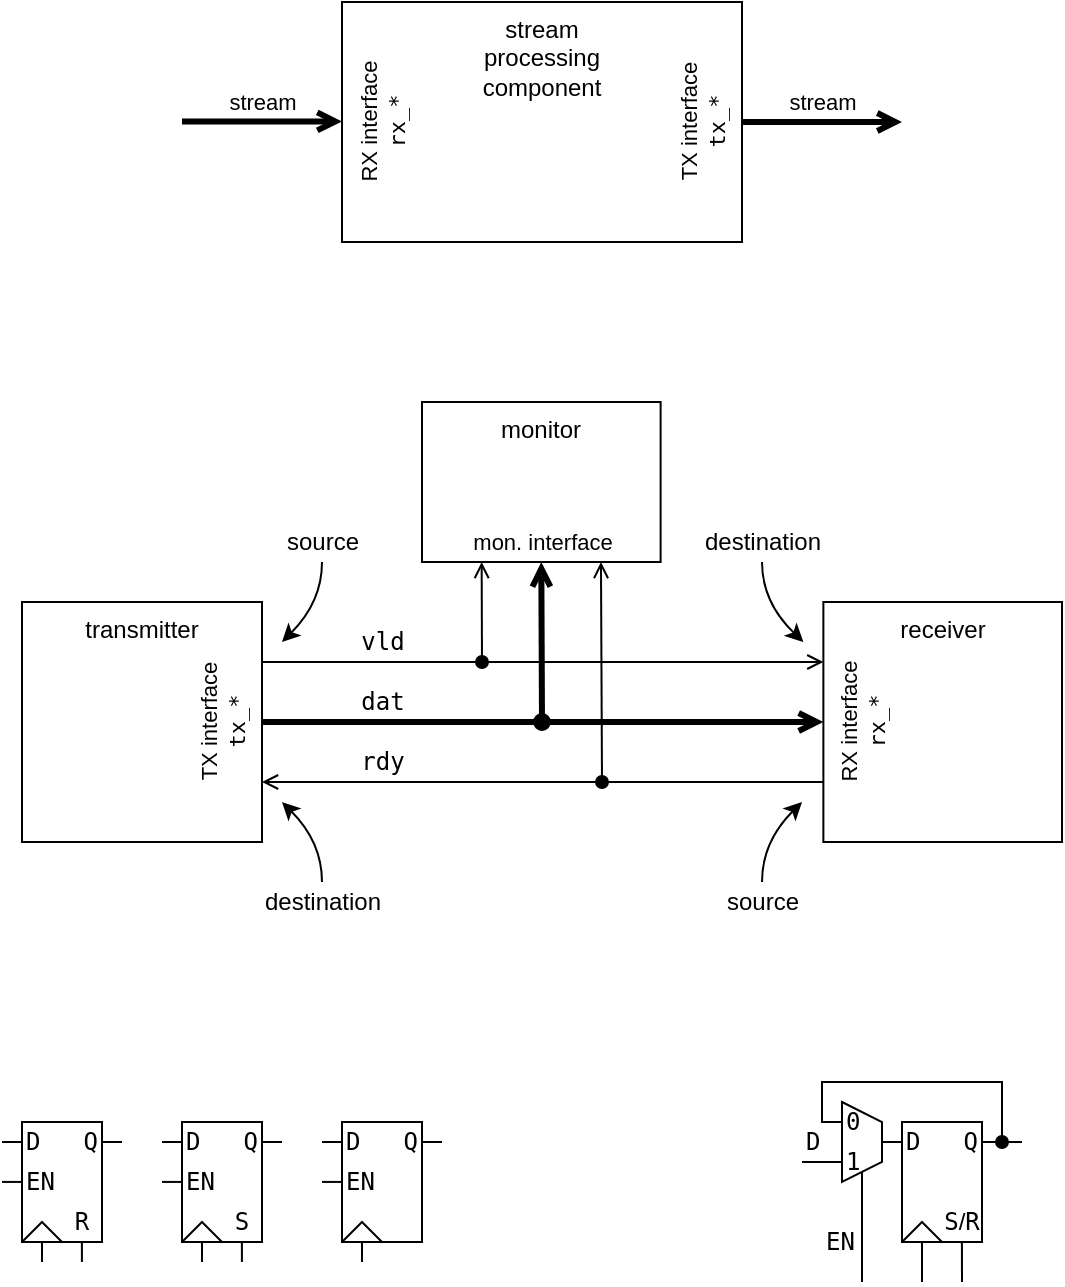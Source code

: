 <mxfile version="26.0.4">
  <diagram name="Page-1" id="7XRxN9fcsI279J7zXUyY">
    <mxGraphModel dx="1226" dy="874" grid="1" gridSize="10" guides="1" tooltips="1" connect="1" arrows="1" fold="1" page="1" pageScale="1" pageWidth="850" pageHeight="1100" math="0" shadow="0">
      <root>
        <mxCell id="0" />
        <mxCell id="1" parent="0" />
        <mxCell id="r_eN24S2WwtYWTovbWh4-20" style="edgeStyle=orthogonalEdgeStyle;rounded=0;orthogonalLoop=1;jettySize=auto;html=1;endArrow=none;endFill=0;fontFamily=monospace;entryX=0.5;entryY=0.5;entryDx=0;entryDy=0;entryPerimeter=0;" parent="1" target="r_eN24S2WwtYWTovbWh4-18" edge="1">
          <mxGeometry relative="1" as="geometry">
            <mxPoint x="580" y="720" as="sourcePoint" />
            <mxPoint x="580" y="670" as="targetPoint" />
            <Array as="points">
              <mxPoint x="580" y="700" />
              <mxPoint x="580" y="700" />
            </Array>
          </mxGeometry>
        </mxCell>
        <mxCell id="zcpJajU4cuTAlBlpCWxD-3" value="stream&lt;br&gt;processing&lt;br&gt;component" style="rounded=0;whiteSpace=wrap;html=1;verticalAlign=top;" parent="1" vertex="1">
          <mxGeometry x="320" y="80" width="200" height="120" as="geometry" />
        </mxCell>
        <mxCell id="jEo-Pihkz2to_GVsBBrH-1" value="receiver" style="rounded=0;whiteSpace=wrap;html=1;align=center;verticalAlign=top;" parent="1" vertex="1">
          <mxGeometry x="560.69" y="380" width="119.31" height="120" as="geometry" />
        </mxCell>
        <mxCell id="jEo-Pihkz2to_GVsBBrH-3" value="transmitter" style="rounded=0;whiteSpace=wrap;html=1;align=center;verticalAlign=top;" parent="1" vertex="1">
          <mxGeometry x="160" y="380" width="120" height="120" as="geometry" />
        </mxCell>
        <mxCell id="jEo-Pihkz2to_GVsBBrH-12" value="TX interface&lt;div&gt;&lt;font face=&quot;monospace&quot;&gt;tx_*&lt;/font&gt;&lt;/div&gt;" style="edgeLabel;html=1;align=center;verticalAlign=middle;resizable=0;points=[];rotation=-90;" parent="1" vertex="1" connectable="0">
          <mxGeometry x="260.0" y="440.001" as="geometry" />
        </mxCell>
        <mxCell id="jEo-Pihkz2to_GVsBBrH-14" style="edgeStyle=orthogonalEdgeStyle;rounded=0;orthogonalLoop=1;jettySize=auto;html=1;entryX=0;entryY=0.25;entryDx=0;entryDy=0;exitX=1;exitY=0.25;exitDx=0;exitDy=0;endArrow=open;endFill=0;" parent="1" source="jEo-Pihkz2to_GVsBBrH-3" target="jEo-Pihkz2to_GVsBBrH-1" edge="1">
          <mxGeometry relative="1" as="geometry">
            <mxPoint x="330" y="400" as="sourcePoint" />
            <mxPoint x="430" y="400" as="targetPoint" />
          </mxGeometry>
        </mxCell>
        <mxCell id="_0EkkDKkcunaPASPQv3O-3" value="vld" style="edgeLabel;html=1;align=center;verticalAlign=middle;resizable=0;points=[];fontSize=12;fontFamily=monospace;" parent="jEo-Pihkz2to_GVsBBrH-14" vertex="1" connectable="0">
          <mxGeometry x="0.665" relative="1" as="geometry">
            <mxPoint x="-174" y="-10" as="offset" />
          </mxGeometry>
        </mxCell>
        <mxCell id="jEo-Pihkz2to_GVsBBrH-18" style="edgeStyle=orthogonalEdgeStyle;rounded=0;orthogonalLoop=1;jettySize=auto;html=1;entryX=0;entryY=0.5;entryDx=0;entryDy=0;exitX=1;exitY=0.5;exitDx=0;exitDy=0;strokeWidth=3;fontSize=12;endArrow=open;endFill=0;" parent="1" source="jEo-Pihkz2to_GVsBBrH-3" target="jEo-Pihkz2to_GVsBBrH-1" edge="1">
          <mxGeometry relative="1" as="geometry">
            <mxPoint x="320" y="410" as="sourcePoint" />
            <mxPoint x="440" y="410" as="targetPoint" />
          </mxGeometry>
        </mxCell>
        <mxCell id="_0EkkDKkcunaPASPQv3O-4" value="dat" style="edgeLabel;html=1;align=center;verticalAlign=middle;resizable=0;points=[];fontSize=12;fontFamily=monospace;" parent="jEo-Pihkz2to_GVsBBrH-18" vertex="1" connectable="0">
          <mxGeometry x="0.465" y="-1" relative="1" as="geometry">
            <mxPoint x="-146" y="-11" as="offset" />
          </mxGeometry>
        </mxCell>
        <mxCell id="jEo-Pihkz2to_GVsBBrH-20" style="edgeStyle=orthogonalEdgeStyle;rounded=0;orthogonalLoop=1;jettySize=auto;html=1;entryX=1;entryY=0.75;entryDx=0;entryDy=0;exitX=0;exitY=0.75;exitDx=0;exitDy=0;fontSize=12;endArrow=open;endFill=0;" parent="1" source="jEo-Pihkz2to_GVsBBrH-1" target="jEo-Pihkz2to_GVsBBrH-3" edge="1">
          <mxGeometry relative="1" as="geometry">
            <mxPoint x="420" y="450" as="sourcePoint" />
            <mxPoint x="330" y="440" as="targetPoint" />
          </mxGeometry>
        </mxCell>
        <mxCell id="_0EkkDKkcunaPASPQv3O-6" value="rdy" style="edgeLabel;html=1;align=center;verticalAlign=middle;resizable=0;points=[];fontSize=12;fontFamily=monospace;" parent="jEo-Pihkz2to_GVsBBrH-20" vertex="1" connectable="0">
          <mxGeometry x="-0.495" relative="1" as="geometry">
            <mxPoint x="-150" y="-10" as="offset" />
          </mxGeometry>
        </mxCell>
        <mxCell id="jEo-Pihkz2to_GVsBBrH-25" value="" style="curved=1;endArrow=classic;html=1;rounded=0;" parent="1" edge="1">
          <mxGeometry width="50" height="50" relative="1" as="geometry">
            <mxPoint x="310" y="360" as="sourcePoint" />
            <mxPoint x="290" y="400" as="targetPoint" />
            <Array as="points">
              <mxPoint x="310" y="380" />
            </Array>
          </mxGeometry>
        </mxCell>
        <mxCell id="jEo-Pihkz2to_GVsBBrH-26" value="" style="curved=1;endArrow=classic;html=1;rounded=0;" parent="1" edge="1">
          <mxGeometry width="50" height="50" relative="1" as="geometry">
            <mxPoint x="530" y="360" as="sourcePoint" />
            <mxPoint x="550.69" y="400" as="targetPoint" />
            <Array as="points">
              <mxPoint x="530" y="380" />
            </Array>
          </mxGeometry>
        </mxCell>
        <mxCell id="jEo-Pihkz2to_GVsBBrH-27" value="" style="curved=1;endArrow=classic;html=1;rounded=0;" parent="1" edge="1">
          <mxGeometry width="50" height="50" relative="1" as="geometry">
            <mxPoint x="310" y="520" as="sourcePoint" />
            <mxPoint x="290" y="480" as="targetPoint" />
            <Array as="points">
              <mxPoint x="310" y="500" />
            </Array>
          </mxGeometry>
        </mxCell>
        <mxCell id="jEo-Pihkz2to_GVsBBrH-28" value="" style="curved=1;endArrow=classic;html=1;rounded=0;" parent="1" edge="1">
          <mxGeometry width="50" height="50" relative="1" as="geometry">
            <mxPoint x="530" y="520" as="sourcePoint" />
            <mxPoint x="550" y="480" as="targetPoint" />
            <Array as="points">
              <mxPoint x="530" y="500" />
            </Array>
          </mxGeometry>
        </mxCell>
        <mxCell id="jEo-Pihkz2to_GVsBBrH-29" value="&lt;font style=&quot;font-size: 12px;&quot;&gt;source&lt;/font&gt;" style="edgeLabel;html=1;align=center;verticalAlign=middle;resizable=0;points=[];" parent="1" vertex="1" connectable="0">
          <mxGeometry x="309.995" y="350" as="geometry" />
        </mxCell>
        <mxCell id="jEo-Pihkz2to_GVsBBrH-30" value="&lt;font style=&quot;font-size: 12px;&quot;&gt;source&lt;/font&gt;" style="edgeLabel;html=1;align=center;verticalAlign=middle;resizable=0;points=[];" parent="1" vertex="1" connectable="0">
          <mxGeometry x="529.995" y="530" as="geometry" />
        </mxCell>
        <mxCell id="jEo-Pihkz2to_GVsBBrH-31" value="&lt;font style=&quot;font-size: 12px;&quot;&gt;destination&lt;/font&gt;" style="edgeLabel;html=1;align=center;verticalAlign=middle;resizable=0;points=[];" parent="1" vertex="1" connectable="0">
          <mxGeometry x="529.995" y="350" as="geometry" />
        </mxCell>
        <mxCell id="jEo-Pihkz2to_GVsBBrH-33" value="&lt;font style=&quot;font-size: 12px;&quot;&gt;destination&lt;/font&gt;" style="edgeLabel;html=1;align=center;verticalAlign=middle;resizable=0;points=[];" parent="1" vertex="1" connectable="0">
          <mxGeometry x="309.995" y="530" as="geometry" />
        </mxCell>
        <mxCell id="kt8XWTcMbV0CpP425pMj-2" value="RX interface&lt;div&gt;&lt;font face=&quot;monospace&quot;&gt;rx_*&lt;/font&gt;&lt;/div&gt;" style="edgeLabel;html=1;align=center;verticalAlign=middle;resizable=0;points=[];rotation=-90;" parent="1" vertex="1" connectable="0">
          <mxGeometry x="580.0" y="440.001" as="geometry" />
        </mxCell>
        <mxCell id="kt8XWTcMbV0CpP425pMj-3" value="monitor" style="rounded=0;whiteSpace=wrap;html=1;align=center;verticalAlign=top;" parent="1" vertex="1">
          <mxGeometry x="360" y="280" width="119.31" height="80" as="geometry" />
        </mxCell>
        <mxCell id="kt8XWTcMbV0CpP425pMj-4" value="mon. interface" style="edgeLabel;html=1;align=center;verticalAlign=middle;resizable=0;points=[];rotation=0;" parent="1" vertex="1" connectable="0">
          <mxGeometry x="419.66" y="350.001" as="geometry" />
        </mxCell>
        <mxCell id="kt8XWTcMbV0CpP425pMj-11" value="" style="endArrow=open;startArrow=oval;html=1;rounded=0;entryX=0.25;entryY=1;entryDx=0;entryDy=0;startFill=1;endFill=0;" parent="1" target="kt8XWTcMbV0CpP425pMj-3" edge="1">
          <mxGeometry width="50" height="50" relative="1" as="geometry">
            <mxPoint x="390" y="410" as="sourcePoint" />
            <mxPoint x="440" y="400" as="targetPoint" />
          </mxGeometry>
        </mxCell>
        <mxCell id="kt8XWTcMbV0CpP425pMj-12" value="" style="endArrow=open;startArrow=oval;html=1;rounded=0;entryX=0.75;entryY=1;entryDx=0;entryDy=0;startFill=1;endFill=0;" parent="1" target="kt8XWTcMbV0CpP425pMj-3" edge="1">
          <mxGeometry width="50" height="50" relative="1" as="geometry">
            <mxPoint x="450" y="470" as="sourcePoint" />
            <mxPoint x="450" y="370" as="targetPoint" />
          </mxGeometry>
        </mxCell>
        <mxCell id="kt8XWTcMbV0CpP425pMj-13" value="" style="endArrow=open;startArrow=oval;html=1;rounded=0;entryX=0.5;entryY=1;entryDx=0;entryDy=0;startFill=1;strokeWidth=3;endFill=0;" parent="1" target="kt8XWTcMbV0CpP425pMj-3" edge="1">
          <mxGeometry width="50" height="50" relative="1" as="geometry">
            <mxPoint x="420" y="440" as="sourcePoint" />
            <mxPoint x="410" y="380" as="targetPoint" />
          </mxGeometry>
        </mxCell>
        <mxCell id="kt8XWTcMbV0CpP425pMj-14" value="" style="endArrow=open;html=1;rounded=0;strokeWidth=3;endFill=0;" parent="1" edge="1">
          <mxGeometry width="50" height="50" relative="1" as="geometry">
            <mxPoint x="520" y="140" as="sourcePoint" />
            <mxPoint x="600" y="140" as="targetPoint" />
          </mxGeometry>
        </mxCell>
        <mxCell id="kt8XWTcMbV0CpP425pMj-17" value="stream" style="edgeLabel;html=1;align=center;verticalAlign=middle;resizable=0;points=[];" parent="kt8XWTcMbV0CpP425pMj-14" vertex="1" connectable="0">
          <mxGeometry x="-0.154" y="-1" relative="1" as="geometry">
            <mxPoint x="6" y="-11" as="offset" />
          </mxGeometry>
        </mxCell>
        <mxCell id="kt8XWTcMbV0CpP425pMj-15" value="" style="endArrow=open;html=1;rounded=0;exitX=1;exitY=0.5;exitDx=0;exitDy=0;strokeWidth=3;endFill=0;" parent="1" edge="1">
          <mxGeometry width="50" height="50" relative="1" as="geometry">
            <mxPoint x="240" y="139.71" as="sourcePoint" />
            <mxPoint x="320" y="139.71" as="targetPoint" />
          </mxGeometry>
        </mxCell>
        <mxCell id="kt8XWTcMbV0CpP425pMj-16" value="stream" style="edgeLabel;html=1;align=center;verticalAlign=middle;resizable=0;points=[];" parent="kt8XWTcMbV0CpP425pMj-15" vertex="1" connectable="0">
          <mxGeometry x="-0.454" y="-2" relative="1" as="geometry">
            <mxPoint x="18" y="-12" as="offset" />
          </mxGeometry>
        </mxCell>
        <mxCell id="kt8XWTcMbV0CpP425pMj-18" value="RX interface&lt;div&gt;&lt;font face=&quot;monospace&quot;&gt;rx_*&lt;/font&gt;&lt;/div&gt;" style="edgeLabel;html=1;align=center;verticalAlign=middle;resizable=0;points=[];rotation=-90;" parent="1" vertex="1" connectable="0">
          <mxGeometry x="340.0" y="140.001" as="geometry" />
        </mxCell>
        <mxCell id="kt8XWTcMbV0CpP425pMj-19" value="TX interface&lt;div&gt;&lt;font face=&quot;monospace&quot;&gt;tx_*&lt;/font&gt;&lt;/div&gt;" style="edgeLabel;html=1;align=center;verticalAlign=middle;resizable=0;points=[];rotation=-90;" parent="1" vertex="1" connectable="0">
          <mxGeometry x="500.0" y="140.001" as="geometry" />
        </mxCell>
        <mxCell id="kt8XWTcMbV0CpP425pMj-20" value="" style="group;fontFamily=monospace;" parent="1" vertex="1" connectable="0">
          <mxGeometry x="160" y="640" width="40" height="60" as="geometry" />
        </mxCell>
        <mxCell id="kt8XWTcMbV0CpP425pMj-21" value="" style="rounded=0;whiteSpace=wrap;html=1;fontFamily=monospace;" parent="kt8XWTcMbV0CpP425pMj-20" vertex="1">
          <mxGeometry width="40" height="60" as="geometry" />
        </mxCell>
        <mxCell id="kt8XWTcMbV0CpP425pMj-22" value="D" style="text;html=1;strokeColor=none;fillColor=none;align=left;verticalAlign=middle;whiteSpace=wrap;rounded=0;fontFamily=monospace;" parent="kt8XWTcMbV0CpP425pMj-20" vertex="1">
          <mxGeometry width="20" height="20" as="geometry" />
        </mxCell>
        <mxCell id="kt8XWTcMbV0CpP425pMj-23" value="Q" style="text;html=1;strokeColor=none;fillColor=none;align=right;verticalAlign=middle;whiteSpace=wrap;rounded=0;fontFamily=monospace;" parent="kt8XWTcMbV0CpP425pMj-20" vertex="1">
          <mxGeometry x="20" width="20" height="20" as="geometry" />
        </mxCell>
        <mxCell id="kt8XWTcMbV0CpP425pMj-24" value="" style="endArrow=none;html=1;rounded=0;fontFamily=monospace;" parent="kt8XWTcMbV0CpP425pMj-20" edge="1">
          <mxGeometry width="50" height="50" relative="1" as="geometry">
            <mxPoint y="60" as="sourcePoint" />
            <mxPoint x="20" y="60" as="targetPoint" />
            <Array as="points">
              <mxPoint x="10" y="50" />
            </Array>
          </mxGeometry>
        </mxCell>
        <mxCell id="kt8XWTcMbV0CpP425pMj-25" value="EN" style="text;html=1;strokeColor=none;fillColor=none;align=left;verticalAlign=middle;whiteSpace=wrap;rounded=0;fontFamily=monospace;" parent="kt8XWTcMbV0CpP425pMj-20" vertex="1">
          <mxGeometry y="20" width="20" height="20" as="geometry" />
        </mxCell>
        <mxCell id="kt8XWTcMbV0CpP425pMj-37" value="&lt;p&gt;R&lt;/p&gt;" style="text;html=1;strokeColor=none;fillColor=none;align=center;verticalAlign=middle;whiteSpace=wrap;rounded=0;fontFamily=monospace;" parent="kt8XWTcMbV0CpP425pMj-20" vertex="1">
          <mxGeometry x="20" y="40" width="20" height="20" as="geometry" />
        </mxCell>
        <mxCell id="kt8XWTcMbV0CpP425pMj-38" style="edgeStyle=orthogonalEdgeStyle;rounded=0;orthogonalLoop=1;jettySize=auto;html=1;endArrow=none;endFill=0;fontFamily=monospace;" parent="kt8XWTcMbV0CpP425pMj-20" edge="1">
          <mxGeometry relative="1" as="geometry">
            <mxPoint x="29.95" y="70" as="sourcePoint" />
            <mxPoint x="29.95" y="60" as="targetPoint" />
          </mxGeometry>
        </mxCell>
        <mxCell id="kt8XWTcMbV0CpP425pMj-26" style="edgeStyle=orthogonalEdgeStyle;rounded=0;orthogonalLoop=1;jettySize=auto;html=1;endArrow=none;endFill=0;exitX=1;exitY=0.5;exitDx=0;exitDy=0;fontFamily=monospace;" parent="1" source="kt8XWTcMbV0CpP425pMj-23" edge="1">
          <mxGeometry relative="1" as="geometry">
            <mxPoint x="200.69" y="650" as="sourcePoint" />
            <mxPoint x="210" y="650" as="targetPoint" />
          </mxGeometry>
        </mxCell>
        <mxCell id="kt8XWTcMbV0CpP425pMj-27" style="edgeStyle=orthogonalEdgeStyle;rounded=0;orthogonalLoop=1;jettySize=auto;html=1;endArrow=none;endFill=0;exitX=1;exitY=0.5;exitDx=0;exitDy=0;fontFamily=monospace;" parent="1" edge="1">
          <mxGeometry relative="1" as="geometry">
            <mxPoint x="150" y="650" as="sourcePoint" />
            <mxPoint x="160" y="650" as="targetPoint" />
          </mxGeometry>
        </mxCell>
        <mxCell id="kt8XWTcMbV0CpP425pMj-28" style="edgeStyle=orthogonalEdgeStyle;rounded=0;orthogonalLoop=1;jettySize=auto;html=1;endArrow=none;endFill=0;exitX=1;exitY=0.5;exitDx=0;exitDy=0;fontFamily=monospace;" parent="1" edge="1">
          <mxGeometry relative="1" as="geometry">
            <mxPoint x="150" y="669.96" as="sourcePoint" />
            <mxPoint x="160" y="669.96" as="targetPoint" />
          </mxGeometry>
        </mxCell>
        <mxCell id="kt8XWTcMbV0CpP425pMj-29" style="edgeStyle=orthogonalEdgeStyle;rounded=0;orthogonalLoop=1;jettySize=auto;html=1;endArrow=none;endFill=0;fontFamily=monospace;" parent="1" edge="1">
          <mxGeometry relative="1" as="geometry">
            <mxPoint x="170" y="710" as="sourcePoint" />
            <mxPoint x="170" y="700" as="targetPoint" />
          </mxGeometry>
        </mxCell>
        <mxCell id="r_eN24S2WwtYWTovbWh4-1" value="" style="group;fontFamily=monospace;" parent="1" vertex="1" connectable="0">
          <mxGeometry x="600" y="640" width="40" height="60" as="geometry" />
        </mxCell>
        <mxCell id="r_eN24S2WwtYWTovbWh4-2" value="" style="rounded=0;whiteSpace=wrap;html=1;fontFamily=monospace;" parent="r_eN24S2WwtYWTovbWh4-1" vertex="1">
          <mxGeometry width="40" height="60" as="geometry" />
        </mxCell>
        <mxCell id="r_eN24S2WwtYWTovbWh4-3" value="D" style="text;html=1;strokeColor=none;fillColor=none;align=left;verticalAlign=middle;whiteSpace=wrap;rounded=0;fontFamily=monospace;" parent="r_eN24S2WwtYWTovbWh4-1" vertex="1">
          <mxGeometry width="20" height="20" as="geometry" />
        </mxCell>
        <mxCell id="r_eN24S2WwtYWTovbWh4-4" value="Q" style="text;html=1;strokeColor=none;fillColor=none;align=right;verticalAlign=middle;whiteSpace=wrap;rounded=0;fontFamily=monospace;" parent="r_eN24S2WwtYWTovbWh4-1" vertex="1">
          <mxGeometry x="20" width="20" height="20" as="geometry" />
        </mxCell>
        <mxCell id="r_eN24S2WwtYWTovbWh4-5" value="" style="endArrow=none;html=1;rounded=0;fontFamily=monospace;" parent="r_eN24S2WwtYWTovbWh4-1" edge="1">
          <mxGeometry width="50" height="50" relative="1" as="geometry">
            <mxPoint y="60" as="sourcePoint" />
            <mxPoint x="20" y="60" as="targetPoint" />
            <Array as="points">
              <mxPoint x="10" y="50" />
            </Array>
          </mxGeometry>
        </mxCell>
        <mxCell id="r_eN24S2WwtYWTovbWh4-7" value="&lt;p&gt;S&lt;font face=&quot;Helvetica&quot;&gt;/&lt;/font&gt;R&lt;/p&gt;" style="text;html=1;strokeColor=none;fillColor=none;align=center;verticalAlign=middle;whiteSpace=wrap;rounded=0;fontFamily=monospace;" parent="r_eN24S2WwtYWTovbWh4-1" vertex="1">
          <mxGeometry x="20" y="40" width="20" height="20" as="geometry" />
        </mxCell>
        <mxCell id="r_eN24S2WwtYWTovbWh4-8" style="edgeStyle=orthogonalEdgeStyle;rounded=0;orthogonalLoop=1;jettySize=auto;html=1;endArrow=none;endFill=0;fontFamily=monospace;" parent="r_eN24S2WwtYWTovbWh4-1" edge="1">
          <mxGeometry relative="1" as="geometry">
            <mxPoint x="30" y="80" as="sourcePoint" />
            <mxPoint x="29.95" y="60" as="targetPoint" />
          </mxGeometry>
        </mxCell>
        <mxCell id="r_eN24S2WwtYWTovbWh4-9" style="edgeStyle=orthogonalEdgeStyle;rounded=0;orthogonalLoop=1;jettySize=auto;html=1;endArrow=none;endFill=0;exitX=1;exitY=0.5;exitDx=0;exitDy=0;fontFamily=monospace;" parent="1" source="r_eN24S2WwtYWTovbWh4-4" edge="1">
          <mxGeometry relative="1" as="geometry">
            <mxPoint x="640.69" y="650" as="sourcePoint" />
            <mxPoint x="660" y="650" as="targetPoint" />
          </mxGeometry>
        </mxCell>
        <mxCell id="r_eN24S2WwtYWTovbWh4-10" style="edgeStyle=orthogonalEdgeStyle;rounded=0;orthogonalLoop=1;jettySize=auto;html=1;endArrow=none;endFill=0;fontFamily=monospace;" parent="1" edge="1">
          <mxGeometry relative="1" as="geometry">
            <mxPoint x="590" y="650" as="sourcePoint" />
            <mxPoint x="600" y="650" as="targetPoint" />
          </mxGeometry>
        </mxCell>
        <mxCell id="r_eN24S2WwtYWTovbWh4-12" style="edgeStyle=orthogonalEdgeStyle;rounded=0;orthogonalLoop=1;jettySize=auto;html=1;endArrow=none;endFill=0;fontFamily=monospace;" parent="1" edge="1">
          <mxGeometry relative="1" as="geometry">
            <mxPoint x="610" y="720" as="sourcePoint" />
            <mxPoint x="610" y="700" as="targetPoint" />
          </mxGeometry>
        </mxCell>
        <mxCell id="r_eN24S2WwtYWTovbWh4-15" style="edgeStyle=orthogonalEdgeStyle;rounded=0;orthogonalLoop=1;jettySize=auto;html=1;endArrow=none;endFill=0;entryX=0.75;entryY=1;entryDx=0;entryDy=0;fontFamily=monospace;" parent="1" target="r_eN24S2WwtYWTovbWh4-16" edge="1">
          <mxGeometry relative="1" as="geometry">
            <mxPoint x="579.36" y="658.67" as="targetPoint" />
            <mxPoint x="550" y="660" as="sourcePoint" />
            <Array as="points">
              <mxPoint x="560" y="660" />
              <mxPoint x="570" y="660" />
            </Array>
          </mxGeometry>
        </mxCell>
        <mxCell id="r_eN24S2WwtYWTovbWh4-16" value="" style="shape=trapezoid;perimeter=trapezoidPerimeter;whiteSpace=wrap;html=1;fixedSize=1;size=10;rotation=90;fontFamily=monospace;" parent="1" vertex="1">
          <mxGeometry x="560" y="640" width="40" height="20" as="geometry" />
        </mxCell>
        <mxCell id="r_eN24S2WwtYWTovbWh4-17" value="0" style="text;html=1;strokeColor=none;fillColor=none;align=left;verticalAlign=middle;whiteSpace=wrap;rounded=0;fontFamily=monospace;" parent="1" vertex="1">
          <mxGeometry x="570" y="630" width="20" height="20" as="geometry" />
        </mxCell>
        <mxCell id="r_eN24S2WwtYWTovbWh4-18" value="1" style="text;html=1;strokeColor=none;fillColor=none;align=left;verticalAlign=middle;whiteSpace=wrap;rounded=0;fontFamily=monospace;" parent="1" vertex="1">
          <mxGeometry x="570" y="650" width="20" height="20" as="geometry" />
        </mxCell>
        <mxCell id="r_eN24S2WwtYWTovbWh4-19" style="edgeStyle=orthogonalEdgeStyle;rounded=0;orthogonalLoop=1;jettySize=auto;html=1;endArrow=none;endFill=0;fontFamily=monospace;startArrow=oval;startFill=1;" parent="1" edge="1">
          <mxGeometry relative="1" as="geometry">
            <mxPoint x="650" y="650" as="sourcePoint" />
            <mxPoint x="570" y="640" as="targetPoint" />
            <Array as="points">
              <mxPoint x="650" y="620" />
              <mxPoint x="560" y="620" />
              <mxPoint x="560" y="640" />
            </Array>
          </mxGeometry>
        </mxCell>
        <mxCell id="r_eN24S2WwtYWTovbWh4-21" value="EN" style="text;html=1;strokeColor=none;fillColor=none;align=left;verticalAlign=middle;whiteSpace=wrap;rounded=0;fontFamily=monospace;" parent="1" vertex="1">
          <mxGeometry x="560" y="690" width="20" height="20" as="geometry" />
        </mxCell>
        <mxCell id="r_eN24S2WwtYWTovbWh4-22" value="D" style="text;html=1;strokeColor=none;fillColor=none;align=left;verticalAlign=middle;whiteSpace=wrap;rounded=0;fontFamily=monospace;" parent="1" vertex="1">
          <mxGeometry x="550" y="640" width="20" height="20" as="geometry" />
        </mxCell>
        <mxCell id="Us5M_LK5tYyA5RaRxqfi-1" value="" style="group;fontFamily=monospace;" vertex="1" connectable="0" parent="1">
          <mxGeometry x="240" y="640" width="40" height="60" as="geometry" />
        </mxCell>
        <mxCell id="Us5M_LK5tYyA5RaRxqfi-2" value="" style="rounded=0;whiteSpace=wrap;html=1;fontFamily=monospace;" vertex="1" parent="Us5M_LK5tYyA5RaRxqfi-1">
          <mxGeometry width="40" height="60" as="geometry" />
        </mxCell>
        <mxCell id="Us5M_LK5tYyA5RaRxqfi-3" value="D" style="text;html=1;strokeColor=none;fillColor=none;align=left;verticalAlign=middle;whiteSpace=wrap;rounded=0;fontFamily=monospace;" vertex="1" parent="Us5M_LK5tYyA5RaRxqfi-1">
          <mxGeometry width="20" height="20" as="geometry" />
        </mxCell>
        <mxCell id="Us5M_LK5tYyA5RaRxqfi-4" value="Q" style="text;html=1;strokeColor=none;fillColor=none;align=right;verticalAlign=middle;whiteSpace=wrap;rounded=0;fontFamily=monospace;" vertex="1" parent="Us5M_LK5tYyA5RaRxqfi-1">
          <mxGeometry x="20" width="20" height="20" as="geometry" />
        </mxCell>
        <mxCell id="Us5M_LK5tYyA5RaRxqfi-5" value="" style="endArrow=none;html=1;rounded=0;fontFamily=monospace;" edge="1" parent="Us5M_LK5tYyA5RaRxqfi-1">
          <mxGeometry width="50" height="50" relative="1" as="geometry">
            <mxPoint y="60" as="sourcePoint" />
            <mxPoint x="20" y="60" as="targetPoint" />
            <Array as="points">
              <mxPoint x="10" y="50" />
            </Array>
          </mxGeometry>
        </mxCell>
        <mxCell id="Us5M_LK5tYyA5RaRxqfi-6" value="EN" style="text;html=1;strokeColor=none;fillColor=none;align=left;verticalAlign=middle;whiteSpace=wrap;rounded=0;fontFamily=monospace;" vertex="1" parent="Us5M_LK5tYyA5RaRxqfi-1">
          <mxGeometry y="20" width="20" height="20" as="geometry" />
        </mxCell>
        <mxCell id="Us5M_LK5tYyA5RaRxqfi-7" value="&lt;p&gt;S&lt;/p&gt;" style="text;html=1;strokeColor=none;fillColor=none;align=center;verticalAlign=middle;whiteSpace=wrap;rounded=0;fontFamily=monospace;" vertex="1" parent="Us5M_LK5tYyA5RaRxqfi-1">
          <mxGeometry x="20" y="40" width="20" height="20" as="geometry" />
        </mxCell>
        <mxCell id="Us5M_LK5tYyA5RaRxqfi-8" style="edgeStyle=orthogonalEdgeStyle;rounded=0;orthogonalLoop=1;jettySize=auto;html=1;endArrow=none;endFill=0;fontFamily=monospace;" edge="1" parent="Us5M_LK5tYyA5RaRxqfi-1">
          <mxGeometry relative="1" as="geometry">
            <mxPoint x="29.95" y="70" as="sourcePoint" />
            <mxPoint x="29.95" y="60" as="targetPoint" />
          </mxGeometry>
        </mxCell>
        <mxCell id="Us5M_LK5tYyA5RaRxqfi-9" style="edgeStyle=orthogonalEdgeStyle;rounded=0;orthogonalLoop=1;jettySize=auto;html=1;endArrow=none;endFill=0;exitX=1;exitY=0.5;exitDx=0;exitDy=0;fontFamily=monospace;" edge="1" parent="1" source="Us5M_LK5tYyA5RaRxqfi-4">
          <mxGeometry relative="1" as="geometry">
            <mxPoint x="280.69" y="650" as="sourcePoint" />
            <mxPoint x="290" y="650" as="targetPoint" />
          </mxGeometry>
        </mxCell>
        <mxCell id="Us5M_LK5tYyA5RaRxqfi-10" style="edgeStyle=orthogonalEdgeStyle;rounded=0;orthogonalLoop=1;jettySize=auto;html=1;endArrow=none;endFill=0;exitX=1;exitY=0.5;exitDx=0;exitDy=0;fontFamily=monospace;" edge="1" parent="1">
          <mxGeometry relative="1" as="geometry">
            <mxPoint x="230" y="650" as="sourcePoint" />
            <mxPoint x="240" y="650" as="targetPoint" />
          </mxGeometry>
        </mxCell>
        <mxCell id="Us5M_LK5tYyA5RaRxqfi-11" style="edgeStyle=orthogonalEdgeStyle;rounded=0;orthogonalLoop=1;jettySize=auto;html=1;endArrow=none;endFill=0;exitX=1;exitY=0.5;exitDx=0;exitDy=0;fontFamily=monospace;" edge="1" parent="1">
          <mxGeometry relative="1" as="geometry">
            <mxPoint x="230" y="669.96" as="sourcePoint" />
            <mxPoint x="240" y="669.96" as="targetPoint" />
          </mxGeometry>
        </mxCell>
        <mxCell id="Us5M_LK5tYyA5RaRxqfi-12" style="edgeStyle=orthogonalEdgeStyle;rounded=0;orthogonalLoop=1;jettySize=auto;html=1;endArrow=none;endFill=0;fontFamily=monospace;" edge="1" parent="1">
          <mxGeometry relative="1" as="geometry">
            <mxPoint x="250" y="710" as="sourcePoint" />
            <mxPoint x="250" y="700" as="targetPoint" />
          </mxGeometry>
        </mxCell>
        <mxCell id="Us5M_LK5tYyA5RaRxqfi-13" value="" style="group;fontFamily=monospace;" vertex="1" connectable="0" parent="1">
          <mxGeometry x="320" y="640" width="40" height="60" as="geometry" />
        </mxCell>
        <mxCell id="Us5M_LK5tYyA5RaRxqfi-14" value="" style="rounded=0;whiteSpace=wrap;html=1;fontFamily=monospace;" vertex="1" parent="Us5M_LK5tYyA5RaRxqfi-13">
          <mxGeometry width="40" height="60" as="geometry" />
        </mxCell>
        <mxCell id="Us5M_LK5tYyA5RaRxqfi-15" value="D" style="text;html=1;strokeColor=none;fillColor=none;align=left;verticalAlign=middle;whiteSpace=wrap;rounded=0;fontFamily=monospace;" vertex="1" parent="Us5M_LK5tYyA5RaRxqfi-13">
          <mxGeometry width="20" height="20" as="geometry" />
        </mxCell>
        <mxCell id="Us5M_LK5tYyA5RaRxqfi-16" value="Q" style="text;html=1;strokeColor=none;fillColor=none;align=right;verticalAlign=middle;whiteSpace=wrap;rounded=0;fontFamily=monospace;" vertex="1" parent="Us5M_LK5tYyA5RaRxqfi-13">
          <mxGeometry x="20" width="20" height="20" as="geometry" />
        </mxCell>
        <mxCell id="Us5M_LK5tYyA5RaRxqfi-17" value="" style="endArrow=none;html=1;rounded=0;fontFamily=monospace;" edge="1" parent="Us5M_LK5tYyA5RaRxqfi-13">
          <mxGeometry width="50" height="50" relative="1" as="geometry">
            <mxPoint y="60" as="sourcePoint" />
            <mxPoint x="20" y="60" as="targetPoint" />
            <Array as="points">
              <mxPoint x="10" y="50" />
            </Array>
          </mxGeometry>
        </mxCell>
        <mxCell id="Us5M_LK5tYyA5RaRxqfi-18" value="EN" style="text;html=1;strokeColor=none;fillColor=none;align=left;verticalAlign=middle;whiteSpace=wrap;rounded=0;fontFamily=monospace;" vertex="1" parent="Us5M_LK5tYyA5RaRxqfi-13">
          <mxGeometry y="20" width="20" height="20" as="geometry" />
        </mxCell>
        <mxCell id="Us5M_LK5tYyA5RaRxqfi-21" style="edgeStyle=orthogonalEdgeStyle;rounded=0;orthogonalLoop=1;jettySize=auto;html=1;endArrow=none;endFill=0;exitX=1;exitY=0.5;exitDx=0;exitDy=0;fontFamily=monospace;" edge="1" parent="1" source="Us5M_LK5tYyA5RaRxqfi-16">
          <mxGeometry relative="1" as="geometry">
            <mxPoint x="360.69" y="650" as="sourcePoint" />
            <mxPoint x="370" y="650" as="targetPoint" />
          </mxGeometry>
        </mxCell>
        <mxCell id="Us5M_LK5tYyA5RaRxqfi-22" style="edgeStyle=orthogonalEdgeStyle;rounded=0;orthogonalLoop=1;jettySize=auto;html=1;endArrow=none;endFill=0;exitX=1;exitY=0.5;exitDx=0;exitDy=0;fontFamily=monospace;" edge="1" parent="1">
          <mxGeometry relative="1" as="geometry">
            <mxPoint x="310" y="650" as="sourcePoint" />
            <mxPoint x="320" y="650" as="targetPoint" />
          </mxGeometry>
        </mxCell>
        <mxCell id="Us5M_LK5tYyA5RaRxqfi-23" style="edgeStyle=orthogonalEdgeStyle;rounded=0;orthogonalLoop=1;jettySize=auto;html=1;endArrow=none;endFill=0;exitX=1;exitY=0.5;exitDx=0;exitDy=0;fontFamily=monospace;" edge="1" parent="1">
          <mxGeometry relative="1" as="geometry">
            <mxPoint x="310" y="669.96" as="sourcePoint" />
            <mxPoint x="320" y="669.96" as="targetPoint" />
          </mxGeometry>
        </mxCell>
        <mxCell id="Us5M_LK5tYyA5RaRxqfi-24" style="edgeStyle=orthogonalEdgeStyle;rounded=0;orthogonalLoop=1;jettySize=auto;html=1;endArrow=none;endFill=0;fontFamily=monospace;" edge="1" parent="1">
          <mxGeometry relative="1" as="geometry">
            <mxPoint x="330" y="710" as="sourcePoint" />
            <mxPoint x="330" y="700" as="targetPoint" />
          </mxGeometry>
        </mxCell>
      </root>
    </mxGraphModel>
  </diagram>
</mxfile>
